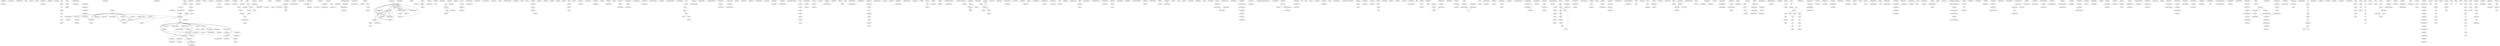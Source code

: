 graph {ManfredBroy--MartinWirsing
JoseMValencca
JoseMValencca
JoseNunoOliveira
JEStoy
PDMosses
DSScott
TimNicholson--NormannFoo
NiklasHolsti
GuyLSteele
Aho--AlfredV--Lam--MonicaS--Sethi--Ravi--Ullman--JeffreyD
AVAho--RSethi--JDUllman
BrianWKernighan--DennisMRitchie
PierreBoullier
WilliamWPugh
ThomasReps--CarlaMarceau--TimTeitelbaum
ThomasReps
ThomasReps--TimTeitelbaum
ThomasReps--TimTeitelbaum
ThomasReps--TimTeitelbaum--ADemers
ThomasReps
TimTeitelbaum--ThomasReps
RogerHoover
FahimehJalili--JeanGallier
FahimehJalili
GERevesz
RobinHunter
PeterLee
PRechenberg--HMossenbock
CarineFedele
CarineFedele--OlivierLecarme
CarineFedele--OlivierLecarme
PNaur
EKlein--KKoskimies
KaiKoskimies
KaiKoskimies
JukkaPaakki
KaiKoskimies--TElomaa--TLehtonen--JPaakki
KaiKoskimies--JukkaPaakki
KaiKoskimies--ONurmi--JPaakki--SSippu
KaiKoskimies
KaiKoskimies--KariJoukoRaiha
JaakVilo
ETyugu
DonaldEKnuth
MarttiTienari
BCourcelle--PDeransart
BCourcelle--PFranchiZannettacci
BCourcelle--PFranchiZannettacci
PDeransart
PDeransart
PierreDeransart
PDeransart--GFerrand
PDeransart--JMaluszynski
PDeransart--MJourdan--BLorho
PDeransart--MJourdan--BLorho
PDeransart--MJourdan--BLorho
PDeransart--MJourdan--BLorho
MartinJourdan
MartinJourdan
MartinJourdan
MartinJourdan--CaroleLeBellec--DidierParigot
MartinJourdan--DidierParigot
DidierParigot
BijanArbab
KJRaiha--MSaarinen--MSarjakoski--SSippu--ESoisalonSoininen--MTienari
KJRaiha
WilliamWaite--GerhardGoos
LuisSBarbosa--PedroRHenriques
LuisSoaresBarbosa
JJAlmeida--LSBarbosa
JJAlmeida--JBarros--PCastro--FMadeira
LeonorBarroca--PedroRangelHenriques
PedroRHenriques
PedroRHenriques
PedroRHenriques
PedroRHenriques
PedroRHenriques
PedroRHenriques
PedroRHenriques
PedroRHenriques--JosJooAlmeida
PedroRHenriques--JosJooAlmeida
FernandoMrioMartins--JosJooAlmeidaJ--PedroRHenriques
LuisFilipePinto--PedroRangelHenriques
UweKastens
UweKastens
UweKastens
UweKastens
UweKastens--BHutt--EZimmermann
KBarbar
YYamashita--INakata
MasatakaSassa
IkuoNakata--MasatakaSassa
MSassa--HIshizuka--INakata
MSassa--HIshizuka--INakata
GFile
JEngelfriet--GFile
JEngelfriet
BernardLorho
BernardLorho
ReinhardWilhelm
PLipps--UMoncke--RWilhelm
PLipps--UMoncke--MOlk--RWilhelm
UMoncke
UMoncke--BWeisgerber--RWilhelm
MGreim--StPistorius--MSolsbacher--BWeisberger
RobertGiegerich
HaraldGanzinger--RobertGiegerich
HGanzinger--RGiegerich--UMoncke--RWilhelm
GBartmuss--RGiegerich
RodneyFarrow
GoranOUddeborg
NPChapman
ANijholt
HenningChristiansen
RBackhouse
MWand
LPaulson
MCGaudel
MCGaudel--PDeschamps--MMazaud
PDeschamp
ADespland--MMazaud--RRokotozafy
MMazaud--RRokotozafy--ADespland
JoelBonnet
SylvieBillot
PDencker
CJHJacobs
JTolzki--TGyimothi--THorvcith--FKocsiz
IMargitics
FCNPereira--DHDWarren
StanSzpakowicz
LeonSterling--EhudShapiro
ElaineRich
UlfNilsson--JanMaluszynski
UNilsson
YMatsumoto--HTanaka--HHirakawaetal
KuniakiUehara--ROchitani--OKakushoetal
HarveyAbramson
JacquesCohen--TimothyJHickey
JeanFranccoisMonin
EduardKlein
EKlein--MMartin
RichardMarionSchell
AlanKeithZaring
WilliamWaite
UweKastens--WilliamWaite
WilliamWaite--AnthonyMSloane
WilliamWaite
RGray--VHeuring--SKram--ASloam--WWaite
VHeuring--WWaite--GFischer
WWaite--JGrosch--FSchroer
JosefGrosch
JosefGrosch
JosefGrosch--HelmutEmmelmann
JosefGrosch
JosefGrosch
JosefGrosch
JosefGrosch
JosefGrosch
JosefGrosch
JosefGrosch
JosefGrosch
JosefGrosch
BertramVielsack
HelmutEmmelmann
MariaEstrelaRFerreira
MariaEstrelaRFerreira
ElviraPimenta--IsabelSilva--MariaCeuVivas
JoseCCarvalhal--ManuelCoelho--JoseCEspiritoSanto
FLuisNeves
MFatimaPires
FilipeLopes
FilipeLopes
OlgaMariaPacheco
JoaoGrenhas
CarlaMendes--DuarteDuarte
MJoaoFrade--JoseEPinaMiranda
MJoaoFrade
JoseEduardoPinaMiranda
LuisFilipePinto
LuisFilipePinto
AAlves--AAmador--AMiranda--CRibeiro--FFerreira--JMoreira--LFerreira--LNeves
HenriquePereira--JorgeSilva--JoseRibeiro
RuiSoares--JulioBigas--PedroAreias
JoaoSaraiva
JoaoSaraiva
JoaoSaraiva
AdalbertoGFerreira
PedroPSilva--AdalbertoGFerreira
PedroPSilva--AdalbertoGFerreira
PedroPSilva--AdalbertoGFerreira
PedroPSilva--AdalbertoGFerreira
PedroPSilva--AdalbertoGFerreira
JorgeGRocha
JAMendes--ARoeck
SSteel--ARoeck
ThierryLeSergent--BernardBerthomieu
BernardBerthomieu
BernardBerthomieu
TheMjolnerGroup
BMagnusson--MBengtsson--LODahlin--GFries--AGustavsson--GHedin--SMinor--DOscarsson--MTaube
BMagnusson
AndersGustavsson
AndersGustavsson
StenMinor
StenMinor
GorelHedin
GorelHedin
GorelHedin
GorelHedin
YoichiShinode--TakuyaKatayama
FEJKrusemanAretz
LexAugsteijn
LexAugsteijn
LexAugsteijn
DavidWatt
JHeering--PKlint--JGRekers
HJBoehm--WZwaenepoel
GEKaiser--SMKaplan
SMKaplan--GEKaiser
SMKaplan--GEKaiser
GeorgePapakonstantinou--PanayotisTsanakas
MarkThierryVandevoorde
MFKuiper
MFKuiper--ADijkstra
MatthijsFKuiper
MJWalsteijn--MFKuiper
MFKuiper--SDSwierstra
MPennings--SDSwierstra--HHVogt
SDSwierstra--HHVogt
HHVogt--SDSwierstra--MFKuiper
SDSwierstra--HHVogt
HHVogt--SDSwierstra--MFKuiper
ASernadas--JFiadeiro--CSernadas--HDEhrich
ASernadas--CSernadas--JFCosta--PGouveia
JFCosta--ASernadas--CSernadas
JFCosta--ASernadas--CSernadas
ErnestoCosta
ErnestoCosta
HelderCoelho
HelderCoelho
HelderCoelho
ErnestoMorgado--JPavaoMartins
AntonioPorto
JoseAMendes--AnneDeRoeck
SamSteel--AnneDeRoeck
JoseAMendes
JoseAMendes
GabrielaAMatos
MichaelFBarnsley--AlanDSloan
RomanHascoet--JoelFumeron
NWirth--JGutknecht
NWirth
NWirth
NWirth
HenkAlblas
HenkAlblas
HenkAlblas
ScottAVorthmann
AnFeg--TohruKikuno--KojiTorii
StephenPeckham
StephenPeckham
ReinholdHeckmann
ChisatoNumaoka--MarioTokoro



JMcCormak--PAsente--RSwick


SaumyaKDebray

AXONINESC
JeanChristopheFillitre
JanHeering--PaulKlint
MarjanMernik--ViljemZumer--MitjaLenic--EnisAvdicausevic
MarjanMernik--MitjaLenic--EnisAvdicausevic--ViljemZumer
MarjanMernik--ViljemZumer
MarjanMernik--PedroHenriques--TomazKosar--MariaJooVaranda--ViljemZumer
TomazKosar--MarjanMernik--PedroHenriques--MariaJooVaranda--ViljemZumer
PedroHenriques--TomazKosar--MarjanMernik--MariaJooVaranda--ViljemZumer
MariaJooVaranda--PedroRangelHenriques
PedroHenriques--MariaJooVaranda--MarjanMernik--MitjaLenic
MariaJooVaranda--PedroRangelHenriques
PedroHenriques--MariaJooVaranda--MarjanMernik--MitjaLenic--JeffGray--HuiWu
DamijanRebernak--MarjanMernik--PedroRangelHenriques--MariaJooVaranda
DamijanRebernak--MarjanMernik--PedroRangelHenriques--DanieladaCruz--MariaJooVaranda
DamijanRebernak--MarjanMernik--PedroRangelHenriques--MariaJooVarandaPereira
DamijanRebernak--MarjanMernik--PedroRangelHenriques--MariaJooVarandaPereira--DanielaCruz
DanieladaCruz--PedroRangelHenriques
DanieladaCruz--PedroRangelHenriques
DanieladaCruz--PedroRangelHenriques
DanieladaCruz--PedroRangelHenriques
DanieladaCruz--PedroRangelHenriques
StephenCJohnson
MELesk--ESchmidt
TerenceParr--RussellWQuong
TerenceParr--RussellWQuong
TerenceParr
TerenceParr
SvenMoen
JGraph
IainDCraig
ChaomeiChen
DonaldEKnuth
PRHenriques
PatTerry
BrunoRPreiss
DanieladaCruz--PedroRangelHenriques
DanieladaCruz--SandraCristinaLopes--PedroRangelHenriques
DanieladaCruz--PedroRangelHenriques
DanieladaCruz--MariaJooVarandaPereira--MrioBron--RbenFonseca--PedroRangelHenriques
DanieladaCruz--MariaJooVarandaPereira--PedroRangelHenriques
DanieladaCruz--MariaJooVarandaPereira--PedroRangelHenriques
TerenceParr--RussellWQuong
JooGomes--DanielMartins--SimoMelodeSousa--JorgeSousaPinto
DanieladaCruz--PedroRangelHenriques
DanieladaCruz--PedroRangelHenriques
DanieladaCruz--MariaJooVarandaPereira--PedroRangelHenriques
JooGomes
UweKastens
RuiGustavoCrespo
RodrigoBaptista
RbenFonseca
SimoMelodeSousa
MichaelRBirch--ChristopherMBoroni--FrancesWGoosey--SamuelDPatton--DavidKPoole--CraigMPratt--RockfordJRoss
EricGramond--SusanHRodger
MiguelAugustoMendesOliveiraeSilva
BertrandMeyer
JoostVisser
MeikeKlettke--LarsSchneider--AndreasHeuer
FTip
Altova

Microsoft
StylusStudio
Altova
JosWarmer--AnnekeKleepe
Omondo
MircoKuhlmann
TechnischeUniversitatDresden
Microsoft
JRumbaugh--IJacobson--GBooch
MartinFowler--KendallScott
JamesClark--SteveDeRose
DOlteanu--HMeuss--TFurche--FBry
DChamberlin
JosepSilva
DavidMertz
GregNewby
AndreasZeller--DorotheaLutkehaus
GDB
RStallman--RPesch--andSShebs
RStallman
MarkWeiser
KBGallagher--JRLyle
DavidBinkley--MarkHarman--JensKrinke
DennisStrein--HansKratz--WelfLowe
MagielBruntink
JeremyLau--ErezPerelman--BradCalder
KaiPan--SunghunKim--EJamesWhitehead--Jr
ACox--CClarke
ArpadBeszedes--TamasGergely--TiborGyimothy
GeorgeCNecula
ShinyaKatsumata--AtsushiOhori
SMukherjea--JTStasko
MichaelJPacione--MRoper--MWood
NPennington
MargaretAnneStorey
JonathanIMaletic--AndrianMarcus
NormanEFenton
DonColeman--DanAsh--BruceLowther--PaulOman
NormanEFenton--MartinNeil
JoachimvandenBerg--BartJacobs
GBarthe--LBurdy--JCharles--BGregoire--MHuisman--JLLanet--MPavlova--ARequet
LilianBurdy--MariekeHuisman--MarielaPavlova
LBurdy--YCheon--DCok--MErnst--JKiniry--GLeavens--KLeino--EPoll
GaryTLeavens--AlbertLBaker--ClydeRuby
GLeavens--EPoll--CClifton--YCheon--CRuby
GeorgeCNecula
LawrenceCPaulson
NShankar--SOwre--JMRushby
MDahm
GeoffCohen--JeffChase--DavidKaminsky
ChristopherColby--PeterLee--GeorgeCNecula
ClarkBarrett--SilvioRanise--AaronStump--CesareTinelli
TerenceParr
TerenceParr
MarkDavidWeiser
JeanFrancoisBergeretti--BernardACarre
BKorel--JLaski
GAVenkatesh
JJiang--XZhou--andDJRobson
MarkHarman--DavidBinkley--SebastianDanicic
BogdanKorel--JanuszLaski
AndreaDeLucia
JohnField--GRamalingam--FrankTip
JamesCKing
PDavidCoward
GerardoCanfora--AnielloCimitile--AndreaDeLucia--GiuseppeADiLucca
MarkHarman--SebastianDanicic
RajivGupta--MaryLouSoffa--JohnHoward
TYChen--YYCheung
JimLyle--MarkWeiser
DanielJackson--EugeneJRollins
KamkarM
HiralalAgrawal--RichardADeMillo--EugeneHSpafford
MarkWeiser--JimLyle
DavidBinkley
MarkHarman--SebastianDanicic
ArunLakhotia
AnielloCimitile--AndreaDeLucia--MalcolmMunro
AndreaDeLucia--ARFasolino--MMunro
MarkHarman--RobHierons--ChrisFox--SebastianDanicic--JohnHowroyd
JonBeck--DavidEichmann
AnielloCimitile--AndreaDeLucia--MalcolmMunro
DavidBinkley--SusanHorwitz--ThomasReps
SusanHorwitz--JanPrins--ThomasReps
ABeszedes--CFarago--ZSzabo--JCsirik--TGyimothy
ABeszedes--TGyimothy
SebastianDanicic--AndreaDeLucia--MarkHarman
KarlJOttenstein--LindaMOttenstein
AndreaDeLucia--MarkHarman--RobertHierons--JensKrinke
JeanneFerrante--KarlJOttenstein--JoeDWarren
SusanHorwitz--ThomasReps--DavidBinkley
DaveBinkley--SebastianDanicic--TiborGyimothy--MarkHarman--AkosKiss--BogdanKorel
MariamKamkar--PeterFritzson--NahidShahmehri
JongDeokChoi--JeanneFerrante
DaveBinkley--SebastianDanicic--TiborGyimothy--MarkHarman--AkosKiss--LahcenOuarbya
SusanHorwitz--JanPrins--ThomasReps
JamesRobertLyle
KeithBrianGallagher--JamesRLyle
KeithBrianGallagher
HiralalAgrawal
ThomasBall--SusanHorwitz
ThomasJBall
MarkHarman--SebastianDanicic
SumitKumar--SusanHorwitz
HwangJC--MWDu--CRChou
Reps--Thomas--Horwitz--Susan--Sagiv--Mooly--Rosay--Genevieve
ThomasWReps
JeffreyMBarth
ArunLakhotia
EdmundMClarke--MasahiroFujita--SreerangaPRajan--ThomasWReps--SubashShankar--TimTeitelbaum
AlessandroOrso--SaurabhSinha--MaryJeanHarrold
IstvanForgcs--TiborGyimthy
PanosELivadas--StephenCroll
AkosKiss--JuditJasz--GaborLehotai--TiborGyimothy
SaurabhSinha--MaryJeanHarrold--GreggRothermel
DixieHisley--MatthewJBridges--LoriLPollock
UtpalKBanerjee
WilliamLandi--BarbaraGRyder
JongDeokChoi--MichaelBurke--PaulCarini
SusanHorwitz--PPfeiffer--ThomasReps
WilliamLandi
BPMiller--JongDeokChoi
HAgrawal--JRHorgan
RGopal
DGoswami--RMall
XiangyuZhang--RajivGupta
XiangyuZhang--RajivGupta--YoutaoZhang
MariamKamkar--NahidShahmehri--PeterFritzson
HiralalAgrawal--RichardADeMillo--EugeneHSpafford
BogdanKorel
BogdanKorel
HaretonKNLeung--HassanKReghbati
MarkWeiser
DHuynh--YSong
BogdanKorel--SatishYalamanchili
CsabaFarago--TamasGergely
JimLyle--MarkWeiser
GerardoCanfora--AndreaDiLuccia--GiuseppeDiLucca--ARFasolino
FilippoLanubile--GiuseppeVisaggio
PeterFritzson--NahidShahmehri--MariamKamkar--TiborGyimothy
MarkHarman--YogaSivagurunathan--SebastianDanicic
YogaSivagurunathan--MarkHarman--BalaSivagurunathan
RaghavanKomondoor--SusanHorwitz
JeanHenrard--VincentEnglebert--JeanMarcHick--DidierRoland--JeanLucHainaut
BogdanKorel--JurgenRilling
EvelynDuesterwald--RajivGupta--MaryLouSoffa
MariamKamkar--PeterFritzson--NahidShahmehri
RGupta--MHarrold--MaryLouSoffa
SamuelBates--SusanHorwitz
DavidBinkley
HDLongworth
LindaOttenstein--JeffreyJThuss
LindaOttenstein--JamesBieman
LindaOttenstein
LindaOttenstein--JThuss
JJThuss
JamesMBieman--LindaMOtt
MarkHarman--MargaretOkulawon--BalaSivagurunathan--SebastianDanicic
DavidBinkley--NicolasGold--MarkHarman
PaulAnderson--TimTeitelbaum
DavidBinkley--MarkHarman
TaoWang--AbhikRoychoudhury--LiangGuo
TaoWang--AbhikRoychoudhury
NunoRodrigues--LuisSoaresBarbosa
NunoRodrigues
TiborGyimothy--ArpadBeszedes--IstanForgacs
CristaLopes
OtavioAugustoLazzariniLemos--SushilKrishnaBajracharya--JoelOssher--RicardoSantosMorla--PauloCesarMasiero--PierreBaldi--CristinaVideiraLopes
ArpadBeszedes
JimLyle--DWallace--JGraham--KeithGallagher--JPoole--DavidBinkley
Electrical--InstituteO--ieee--ElectronicsE
MichaelPecht
RonaldJPehrson
DavidBinkley
CharlesNFischer--RichardJLeBlanc--Jr
AlfredVAho--JeffreyDUllman
DanielWeise--RogerFCrew--MichaelErnst--BjarneSteensgaard
DavidASchmidt
SusanHorwitz--ThomasReps
FranccoiseBalmas
SpirosMancoridis--BrianSMitchell--YChen--EmdenRGansner
FengQian--LaurieHendren
SokhomPheng--ClarkVerbrugge
JamiesonMCobleigh--LoriAClarke--LeonJOsterweil
DanielJackson--MartinRinard
DanielRatiu--FlorianDeissenboeck
MoolySagiv--ThomasReps--ReinhardWilhelm
ThomasReps
DennisStrein--HansKratz--WelfLowe
DanETamir--RaviAnanthakrishnan--AbrahamKandel
ThomasReps--GogulBalakrishnan--JungheeLim
ThomasReps--StefanSchwoon--SomeshJha--DavidMelski
JihongZeng--PeterABloniarz
AndrianMarcus--AndreySergeyev--VaclavRajlich--JonathanIMaletic
UlrichGuntzer--RudolfMuller--StefanMuller--RalfDieterSchimkat
AndrianMarcus
EricJStierna--NeilCRowe
WilliamBFrakes--BrianANejmeh
DawnJLawrie--HenryFeild--DavidBinkley
UrsHoelzle
UriHanani--BrachaShapira--PeretzShoval
DawnLawrie--ChristopherMorrell--HenryFeild--DavidBinkley
SankarKPal--PabitraMitra
HongjunLu--RudySetiono--HuanLiu
JooGama--RicardoFernandes--RicardoRocha
YiannisKanellopoulos--ChristosTjortjis
MichaelMartin--BenjaminLivshits--MonicaSLam
DirkHeuzeroth--ThomasHoll--GustavHogstrom--WelfLowe
KamranSartipi
AndrianMarcus--JonathanIMaletic
ArunLakhotia--JunweiLi--AndrewWalenstein--YunYang
SRugaber
PeterFritzson--TiborGyimothy--MariamKamkar--NahidShahmehri
ValerieIssarny--MauroCaporuscio--NikolaosGeorgantas
MatthewBDwyer--JohnHatcliff--RobbyRobby--CorinaSPasareanu--WillemVisser
RobertFrance--BernhardRumpe
MurrayWoodside--GregFranks--DorinaCPetriu
KeithHBennett--VaclavTRajlich
RonaldBFinkbine--PhD
GerardoCanforaHarman--MassimilianoDiPenta
SarfrazKhurshid--YukLaiSuen
AntoniaBertolino
MaryJeanHarrold
AndreasZeller
BrunoBlanchet--PatrickCousot--RadhiaCousot--JeromeFeret--LaurentMauborgne--AntoineMine--DavidMonniaux--XavierRival
DavidBinkley--MarkHarman
JRilling--SPMudur
ThomasBall--StephenGEick
DavidBinkley--MarkHarman--JensKrinke
MehdiJazayeri
RbenFonseca--DanieladaCruz--PedroHenriques--MariaJooVaranda
AndreasZeller
ScottRTilley--KennyWong--MargaretAnneDStorey--HausiAMuller
HausiAMuller--ScottRTilley--MehmetAOrgun--BDCorrie--NazimHMadhavji
PatrickFinnigan--RichardCHolt--IvanKallas--ScottKerr--KostasKontogiannis--HausiAMuller--JohnMylopoulos--StephenGPerelgut--MartinStanley--KernyWong
NormanWilde--ChristopherCasey
BerndBruegge--TimGottschalk--BinLuo
TimothhySSouder--SpirosMancoridis--MaherSalah
PhilippeKruchten
Chen--Skiena
Microsoft
Microsoft
StephenJohnson
IanFDarwin
GramaTech
GramaTech
JesseLiberty
JoshuaEichorn
DanielWoolston
Janota--Mikolavs--Grigore--Radu--Moskal--Michal
Comuzzi--JosephJ--Hart--JohnsonM
Chung--IS--Lee--WK--Yoon--GS--Kwon--YR
Horwitz--Susan--Reps--Thomas--Binkley--David
Krueger--CharlesW
MariaJoaoFrade--JorgeSousaPinto
Meyer--Bertrand
Filliatre--JeanChristophe--Marche
LBurdy--YCheon--DCok--MErnst--JKiniry--GLeavens--KLeino--EPoll
Baudin--Patrick--Filliatre--JeanCandHubert--Thierry--Marche
Detlefs--David--Nelson--Greg--Saxe--JamesB
Xu--Baowen--Qian--Ju--Zhang--Xiaofang--Wu--Zhongqiang--Chen--Lin
JeffreyKorn--YihFarnChen--EleftheriosKoutsofios
TarjaSysta--KaiKoskimies--HausiMuller
HAMuller--KKlashinsky
AtifMemon--IshanBanerjee--AdithyaNagarajan
JChen--SSubramaniam
RLammel--EVisser--JVisser
EelcoVisser--ZineelAbidineBenaissa--AndrewTolmach
RalfLammel--EelcoVisser--JoostVisser
PaulHudak--SimonPeytonJones--PhilipWadler--BrianBoutel--JonFairbairn--JosephFasel--MariaMGuzman--KevinHammond--JohnHughes--ThomasJohnsson--DickKieburtz--RishiyurNikhil--WillPartain--JohnPeterson
Zukowski--John
Walrath--Kathy--Campione--Mary--Huml--Alison--Zakhour--Sharon
BalmasF
WangTao--AbhikRoychoudhury
Hutchins--Matthew--Gallagher--Keith
KeithGallagher--LiamOBrien
Krinke--Jens
Xu--Baowen--Qian--Ju--Zhang--Xiaofang--Wu--Zhongqiang--Chen--Lin
Balmas--F
Gallagher--Keith
Sander--Georg
Antoniol--Giuliano--Fiutem--Roberto--Lutteri--G--Tonella--Paolo--Zanfei--S--Merlo--Ettore
Jackson--Daniel--Rollins--EugeneJ
Richardson--DebraJ--OMalley--TOwen--Moore--CynthiaTittle--Aha--StephanieLeif
DavidEvans--DavidLarochelle
DavidLarochelle--DavidEvans
AliAlmossawi--KelvinLim--TanmaySinha
THenzinger--RJhala--RMajumdar--GSutre
Beyer--Dirk--Henzinger--Thomas--Jhala--Ranjit--Majumdar--Rupak
}
